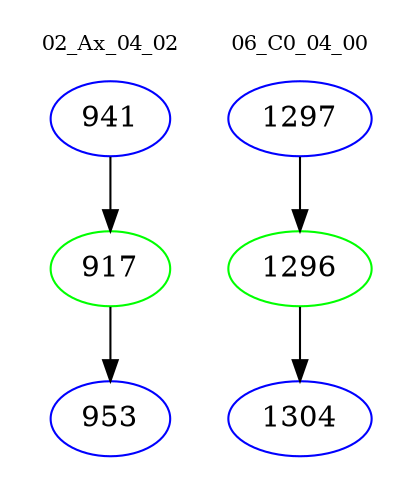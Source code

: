 digraph{
subgraph cluster_0 {
color = white
label = "02_Ax_04_02";
fontsize=10;
T0_941 [label="941", color="blue"]
T0_941 -> T0_917 [color="black"]
T0_917 [label="917", color="green"]
T0_917 -> T0_953 [color="black"]
T0_953 [label="953", color="blue"]
}
subgraph cluster_1 {
color = white
label = "06_C0_04_00";
fontsize=10;
T1_1297 [label="1297", color="blue"]
T1_1297 -> T1_1296 [color="black"]
T1_1296 [label="1296", color="green"]
T1_1296 -> T1_1304 [color="black"]
T1_1304 [label="1304", color="blue"]
}
}
